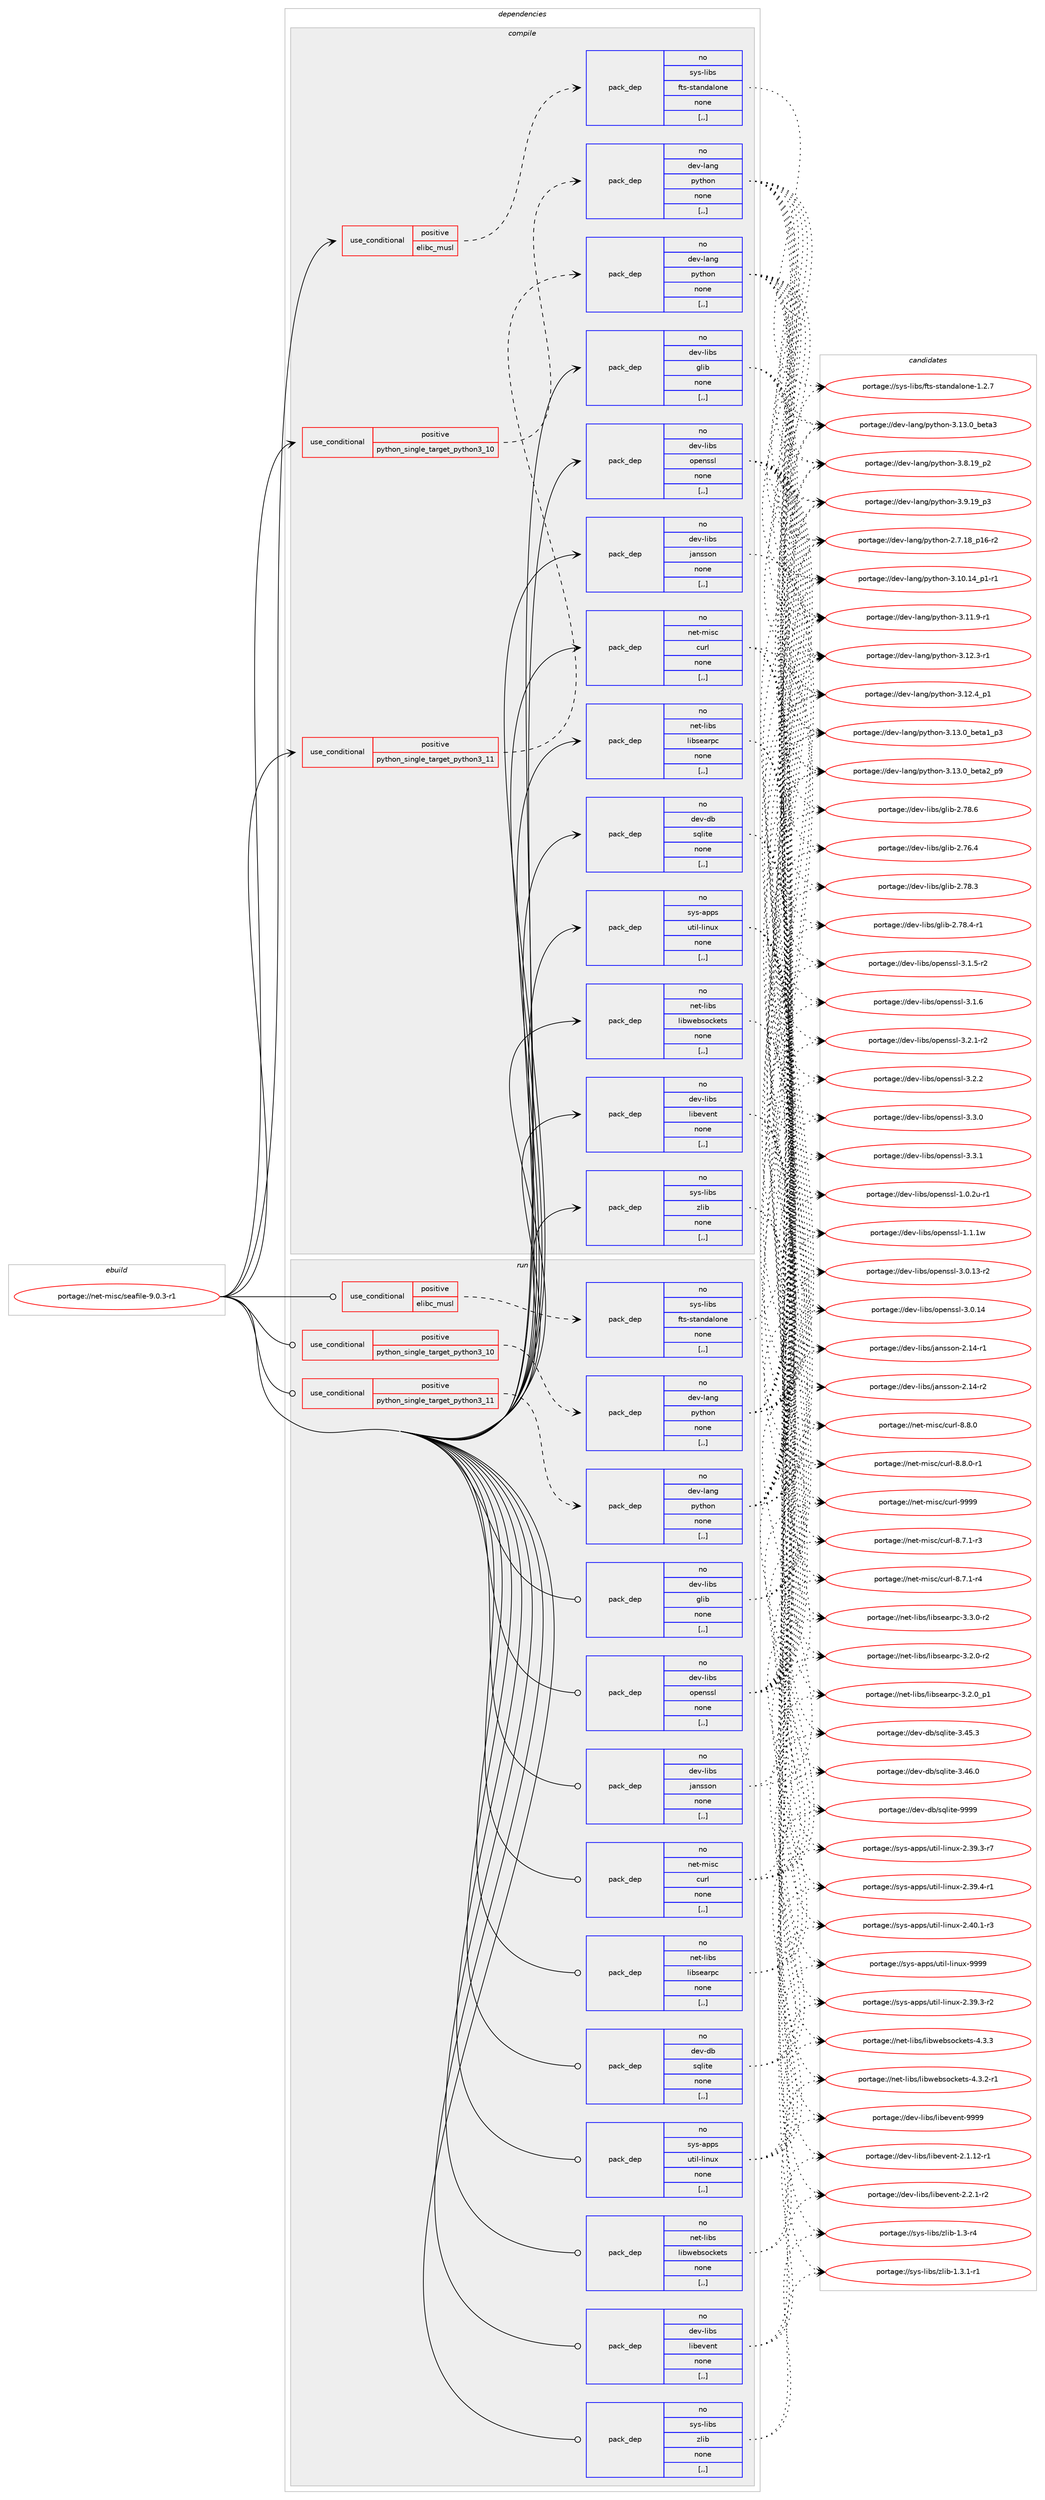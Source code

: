 digraph prolog {

# *************
# Graph options
# *************

newrank=true;
concentrate=true;
compound=true;
graph [rankdir=LR,fontname=Helvetica,fontsize=10,ranksep=1.5];#, ranksep=2.5, nodesep=0.2];
edge  [arrowhead=vee];
node  [fontname=Helvetica,fontsize=10];

# **********
# The ebuild
# **********

subgraph cluster_leftcol {
color=gray;
rank=same;
label=<<i>ebuild</i>>;
id [label="portage://net-misc/seafile-9.0.3-r1", color=red, width=4, href="../net-misc/seafile-9.0.3-r1.svg"];
}

# ****************
# The dependencies
# ****************

subgraph cluster_midcol {
color=gray;
label=<<i>dependencies</i>>;
subgraph cluster_compile {
fillcolor="#eeeeee";
style=filled;
label=<<i>compile</i>>;
subgraph cond96511 {
dependency366491 [label=<<TABLE BORDER="0" CELLBORDER="1" CELLSPACING="0" CELLPADDING="4"><TR><TD ROWSPAN="3" CELLPADDING="10">use_conditional</TD></TR><TR><TD>positive</TD></TR><TR><TD>elibc_musl</TD></TR></TABLE>>, shape=none, color=red];
subgraph pack267335 {
dependency366492 [label=<<TABLE BORDER="0" CELLBORDER="1" CELLSPACING="0" CELLPADDING="4" WIDTH="220"><TR><TD ROWSPAN="6" CELLPADDING="30">pack_dep</TD></TR><TR><TD WIDTH="110">no</TD></TR><TR><TD>sys-libs</TD></TR><TR><TD>fts-standalone</TD></TR><TR><TD>none</TD></TR><TR><TD>[,,]</TD></TR></TABLE>>, shape=none, color=blue];
}
dependency366491:e -> dependency366492:w [weight=20,style="dashed",arrowhead="vee"];
}
id:e -> dependency366491:w [weight=20,style="solid",arrowhead="vee"];
subgraph cond96512 {
dependency366493 [label=<<TABLE BORDER="0" CELLBORDER="1" CELLSPACING="0" CELLPADDING="4"><TR><TD ROWSPAN="3" CELLPADDING="10">use_conditional</TD></TR><TR><TD>positive</TD></TR><TR><TD>python_single_target_python3_10</TD></TR></TABLE>>, shape=none, color=red];
subgraph pack267336 {
dependency366494 [label=<<TABLE BORDER="0" CELLBORDER="1" CELLSPACING="0" CELLPADDING="4" WIDTH="220"><TR><TD ROWSPAN="6" CELLPADDING="30">pack_dep</TD></TR><TR><TD WIDTH="110">no</TD></TR><TR><TD>dev-lang</TD></TR><TR><TD>python</TD></TR><TR><TD>none</TD></TR><TR><TD>[,,]</TD></TR></TABLE>>, shape=none, color=blue];
}
dependency366493:e -> dependency366494:w [weight=20,style="dashed",arrowhead="vee"];
}
id:e -> dependency366493:w [weight=20,style="solid",arrowhead="vee"];
subgraph cond96513 {
dependency366495 [label=<<TABLE BORDER="0" CELLBORDER="1" CELLSPACING="0" CELLPADDING="4"><TR><TD ROWSPAN="3" CELLPADDING="10">use_conditional</TD></TR><TR><TD>positive</TD></TR><TR><TD>python_single_target_python3_11</TD></TR></TABLE>>, shape=none, color=red];
subgraph pack267337 {
dependency366496 [label=<<TABLE BORDER="0" CELLBORDER="1" CELLSPACING="0" CELLPADDING="4" WIDTH="220"><TR><TD ROWSPAN="6" CELLPADDING="30">pack_dep</TD></TR><TR><TD WIDTH="110">no</TD></TR><TR><TD>dev-lang</TD></TR><TR><TD>python</TD></TR><TR><TD>none</TD></TR><TR><TD>[,,]</TD></TR></TABLE>>, shape=none, color=blue];
}
dependency366495:e -> dependency366496:w [weight=20,style="dashed",arrowhead="vee"];
}
id:e -> dependency366495:w [weight=20,style="solid",arrowhead="vee"];
subgraph pack267338 {
dependency366497 [label=<<TABLE BORDER="0" CELLBORDER="1" CELLSPACING="0" CELLPADDING="4" WIDTH="220"><TR><TD ROWSPAN="6" CELLPADDING="30">pack_dep</TD></TR><TR><TD WIDTH="110">no</TD></TR><TR><TD>dev-db</TD></TR><TR><TD>sqlite</TD></TR><TR><TD>none</TD></TR><TR><TD>[,,]</TD></TR></TABLE>>, shape=none, color=blue];
}
id:e -> dependency366497:w [weight=20,style="solid",arrowhead="vee"];
subgraph pack267339 {
dependency366498 [label=<<TABLE BORDER="0" CELLBORDER="1" CELLSPACING="0" CELLPADDING="4" WIDTH="220"><TR><TD ROWSPAN="6" CELLPADDING="30">pack_dep</TD></TR><TR><TD WIDTH="110">no</TD></TR><TR><TD>dev-libs</TD></TR><TR><TD>glib</TD></TR><TR><TD>none</TD></TR><TR><TD>[,,]</TD></TR></TABLE>>, shape=none, color=blue];
}
id:e -> dependency366498:w [weight=20,style="solid",arrowhead="vee"];
subgraph pack267340 {
dependency366499 [label=<<TABLE BORDER="0" CELLBORDER="1" CELLSPACING="0" CELLPADDING="4" WIDTH="220"><TR><TD ROWSPAN="6" CELLPADDING="30">pack_dep</TD></TR><TR><TD WIDTH="110">no</TD></TR><TR><TD>dev-libs</TD></TR><TR><TD>jansson</TD></TR><TR><TD>none</TD></TR><TR><TD>[,,]</TD></TR></TABLE>>, shape=none, color=blue];
}
id:e -> dependency366499:w [weight=20,style="solid",arrowhead="vee"];
subgraph pack267341 {
dependency366500 [label=<<TABLE BORDER="0" CELLBORDER="1" CELLSPACING="0" CELLPADDING="4" WIDTH="220"><TR><TD ROWSPAN="6" CELLPADDING="30">pack_dep</TD></TR><TR><TD WIDTH="110">no</TD></TR><TR><TD>dev-libs</TD></TR><TR><TD>libevent</TD></TR><TR><TD>none</TD></TR><TR><TD>[,,]</TD></TR></TABLE>>, shape=none, color=blue];
}
id:e -> dependency366500:w [weight=20,style="solid",arrowhead="vee"];
subgraph pack267342 {
dependency366501 [label=<<TABLE BORDER="0" CELLBORDER="1" CELLSPACING="0" CELLPADDING="4" WIDTH="220"><TR><TD ROWSPAN="6" CELLPADDING="30">pack_dep</TD></TR><TR><TD WIDTH="110">no</TD></TR><TR><TD>dev-libs</TD></TR><TR><TD>openssl</TD></TR><TR><TD>none</TD></TR><TR><TD>[,,]</TD></TR></TABLE>>, shape=none, color=blue];
}
id:e -> dependency366501:w [weight=20,style="solid",arrowhead="vee"];
subgraph pack267343 {
dependency366502 [label=<<TABLE BORDER="0" CELLBORDER="1" CELLSPACING="0" CELLPADDING="4" WIDTH="220"><TR><TD ROWSPAN="6" CELLPADDING="30">pack_dep</TD></TR><TR><TD WIDTH="110">no</TD></TR><TR><TD>net-libs</TD></TR><TR><TD>libsearpc</TD></TR><TR><TD>none</TD></TR><TR><TD>[,,]</TD></TR></TABLE>>, shape=none, color=blue];
}
id:e -> dependency366502:w [weight=20,style="solid",arrowhead="vee"];
subgraph pack267344 {
dependency366503 [label=<<TABLE BORDER="0" CELLBORDER="1" CELLSPACING="0" CELLPADDING="4" WIDTH="220"><TR><TD ROWSPAN="6" CELLPADDING="30">pack_dep</TD></TR><TR><TD WIDTH="110">no</TD></TR><TR><TD>net-libs</TD></TR><TR><TD>libwebsockets</TD></TR><TR><TD>none</TD></TR><TR><TD>[,,]</TD></TR></TABLE>>, shape=none, color=blue];
}
id:e -> dependency366503:w [weight=20,style="solid",arrowhead="vee"];
subgraph pack267345 {
dependency366504 [label=<<TABLE BORDER="0" CELLBORDER="1" CELLSPACING="0" CELLPADDING="4" WIDTH="220"><TR><TD ROWSPAN="6" CELLPADDING="30">pack_dep</TD></TR><TR><TD WIDTH="110">no</TD></TR><TR><TD>net-misc</TD></TR><TR><TD>curl</TD></TR><TR><TD>none</TD></TR><TR><TD>[,,]</TD></TR></TABLE>>, shape=none, color=blue];
}
id:e -> dependency366504:w [weight=20,style="solid",arrowhead="vee"];
subgraph pack267346 {
dependency366505 [label=<<TABLE BORDER="0" CELLBORDER="1" CELLSPACING="0" CELLPADDING="4" WIDTH="220"><TR><TD ROWSPAN="6" CELLPADDING="30">pack_dep</TD></TR><TR><TD WIDTH="110">no</TD></TR><TR><TD>sys-apps</TD></TR><TR><TD>util-linux</TD></TR><TR><TD>none</TD></TR><TR><TD>[,,]</TD></TR></TABLE>>, shape=none, color=blue];
}
id:e -> dependency366505:w [weight=20,style="solid",arrowhead="vee"];
subgraph pack267347 {
dependency366506 [label=<<TABLE BORDER="0" CELLBORDER="1" CELLSPACING="0" CELLPADDING="4" WIDTH="220"><TR><TD ROWSPAN="6" CELLPADDING="30">pack_dep</TD></TR><TR><TD WIDTH="110">no</TD></TR><TR><TD>sys-libs</TD></TR><TR><TD>zlib</TD></TR><TR><TD>none</TD></TR><TR><TD>[,,]</TD></TR></TABLE>>, shape=none, color=blue];
}
id:e -> dependency366506:w [weight=20,style="solid",arrowhead="vee"];
}
subgraph cluster_compileandrun {
fillcolor="#eeeeee";
style=filled;
label=<<i>compile and run</i>>;
}
subgraph cluster_run {
fillcolor="#eeeeee";
style=filled;
label=<<i>run</i>>;
subgraph cond96514 {
dependency366507 [label=<<TABLE BORDER="0" CELLBORDER="1" CELLSPACING="0" CELLPADDING="4"><TR><TD ROWSPAN="3" CELLPADDING="10">use_conditional</TD></TR><TR><TD>positive</TD></TR><TR><TD>elibc_musl</TD></TR></TABLE>>, shape=none, color=red];
subgraph pack267348 {
dependency366508 [label=<<TABLE BORDER="0" CELLBORDER="1" CELLSPACING="0" CELLPADDING="4" WIDTH="220"><TR><TD ROWSPAN="6" CELLPADDING="30">pack_dep</TD></TR><TR><TD WIDTH="110">no</TD></TR><TR><TD>sys-libs</TD></TR><TR><TD>fts-standalone</TD></TR><TR><TD>none</TD></TR><TR><TD>[,,]</TD></TR></TABLE>>, shape=none, color=blue];
}
dependency366507:e -> dependency366508:w [weight=20,style="dashed",arrowhead="vee"];
}
id:e -> dependency366507:w [weight=20,style="solid",arrowhead="odot"];
subgraph cond96515 {
dependency366509 [label=<<TABLE BORDER="0" CELLBORDER="1" CELLSPACING="0" CELLPADDING="4"><TR><TD ROWSPAN="3" CELLPADDING="10">use_conditional</TD></TR><TR><TD>positive</TD></TR><TR><TD>python_single_target_python3_10</TD></TR></TABLE>>, shape=none, color=red];
subgraph pack267349 {
dependency366510 [label=<<TABLE BORDER="0" CELLBORDER="1" CELLSPACING="0" CELLPADDING="4" WIDTH="220"><TR><TD ROWSPAN="6" CELLPADDING="30">pack_dep</TD></TR><TR><TD WIDTH="110">no</TD></TR><TR><TD>dev-lang</TD></TR><TR><TD>python</TD></TR><TR><TD>none</TD></TR><TR><TD>[,,]</TD></TR></TABLE>>, shape=none, color=blue];
}
dependency366509:e -> dependency366510:w [weight=20,style="dashed",arrowhead="vee"];
}
id:e -> dependency366509:w [weight=20,style="solid",arrowhead="odot"];
subgraph cond96516 {
dependency366511 [label=<<TABLE BORDER="0" CELLBORDER="1" CELLSPACING="0" CELLPADDING="4"><TR><TD ROWSPAN="3" CELLPADDING="10">use_conditional</TD></TR><TR><TD>positive</TD></TR><TR><TD>python_single_target_python3_11</TD></TR></TABLE>>, shape=none, color=red];
subgraph pack267350 {
dependency366512 [label=<<TABLE BORDER="0" CELLBORDER="1" CELLSPACING="0" CELLPADDING="4" WIDTH="220"><TR><TD ROWSPAN="6" CELLPADDING="30">pack_dep</TD></TR><TR><TD WIDTH="110">no</TD></TR><TR><TD>dev-lang</TD></TR><TR><TD>python</TD></TR><TR><TD>none</TD></TR><TR><TD>[,,]</TD></TR></TABLE>>, shape=none, color=blue];
}
dependency366511:e -> dependency366512:w [weight=20,style="dashed",arrowhead="vee"];
}
id:e -> dependency366511:w [weight=20,style="solid",arrowhead="odot"];
subgraph pack267351 {
dependency366513 [label=<<TABLE BORDER="0" CELLBORDER="1" CELLSPACING="0" CELLPADDING="4" WIDTH="220"><TR><TD ROWSPAN="6" CELLPADDING="30">pack_dep</TD></TR><TR><TD WIDTH="110">no</TD></TR><TR><TD>dev-db</TD></TR><TR><TD>sqlite</TD></TR><TR><TD>none</TD></TR><TR><TD>[,,]</TD></TR></TABLE>>, shape=none, color=blue];
}
id:e -> dependency366513:w [weight=20,style="solid",arrowhead="odot"];
subgraph pack267352 {
dependency366514 [label=<<TABLE BORDER="0" CELLBORDER="1" CELLSPACING="0" CELLPADDING="4" WIDTH="220"><TR><TD ROWSPAN="6" CELLPADDING="30">pack_dep</TD></TR><TR><TD WIDTH="110">no</TD></TR><TR><TD>dev-libs</TD></TR><TR><TD>glib</TD></TR><TR><TD>none</TD></TR><TR><TD>[,,]</TD></TR></TABLE>>, shape=none, color=blue];
}
id:e -> dependency366514:w [weight=20,style="solid",arrowhead="odot"];
subgraph pack267353 {
dependency366515 [label=<<TABLE BORDER="0" CELLBORDER="1" CELLSPACING="0" CELLPADDING="4" WIDTH="220"><TR><TD ROWSPAN="6" CELLPADDING="30">pack_dep</TD></TR><TR><TD WIDTH="110">no</TD></TR><TR><TD>dev-libs</TD></TR><TR><TD>jansson</TD></TR><TR><TD>none</TD></TR><TR><TD>[,,]</TD></TR></TABLE>>, shape=none, color=blue];
}
id:e -> dependency366515:w [weight=20,style="solid",arrowhead="odot"];
subgraph pack267354 {
dependency366516 [label=<<TABLE BORDER="0" CELLBORDER="1" CELLSPACING="0" CELLPADDING="4" WIDTH="220"><TR><TD ROWSPAN="6" CELLPADDING="30">pack_dep</TD></TR><TR><TD WIDTH="110">no</TD></TR><TR><TD>dev-libs</TD></TR><TR><TD>libevent</TD></TR><TR><TD>none</TD></TR><TR><TD>[,,]</TD></TR></TABLE>>, shape=none, color=blue];
}
id:e -> dependency366516:w [weight=20,style="solid",arrowhead="odot"];
subgraph pack267355 {
dependency366517 [label=<<TABLE BORDER="0" CELLBORDER="1" CELLSPACING="0" CELLPADDING="4" WIDTH="220"><TR><TD ROWSPAN="6" CELLPADDING="30">pack_dep</TD></TR><TR><TD WIDTH="110">no</TD></TR><TR><TD>dev-libs</TD></TR><TR><TD>openssl</TD></TR><TR><TD>none</TD></TR><TR><TD>[,,]</TD></TR></TABLE>>, shape=none, color=blue];
}
id:e -> dependency366517:w [weight=20,style="solid",arrowhead="odot"];
subgraph pack267356 {
dependency366518 [label=<<TABLE BORDER="0" CELLBORDER="1" CELLSPACING="0" CELLPADDING="4" WIDTH="220"><TR><TD ROWSPAN="6" CELLPADDING="30">pack_dep</TD></TR><TR><TD WIDTH="110">no</TD></TR><TR><TD>net-libs</TD></TR><TR><TD>libsearpc</TD></TR><TR><TD>none</TD></TR><TR><TD>[,,]</TD></TR></TABLE>>, shape=none, color=blue];
}
id:e -> dependency366518:w [weight=20,style="solid",arrowhead="odot"];
subgraph pack267357 {
dependency366519 [label=<<TABLE BORDER="0" CELLBORDER="1" CELLSPACING="0" CELLPADDING="4" WIDTH="220"><TR><TD ROWSPAN="6" CELLPADDING="30">pack_dep</TD></TR><TR><TD WIDTH="110">no</TD></TR><TR><TD>net-libs</TD></TR><TR><TD>libwebsockets</TD></TR><TR><TD>none</TD></TR><TR><TD>[,,]</TD></TR></TABLE>>, shape=none, color=blue];
}
id:e -> dependency366519:w [weight=20,style="solid",arrowhead="odot"];
subgraph pack267358 {
dependency366520 [label=<<TABLE BORDER="0" CELLBORDER="1" CELLSPACING="0" CELLPADDING="4" WIDTH="220"><TR><TD ROWSPAN="6" CELLPADDING="30">pack_dep</TD></TR><TR><TD WIDTH="110">no</TD></TR><TR><TD>net-misc</TD></TR><TR><TD>curl</TD></TR><TR><TD>none</TD></TR><TR><TD>[,,]</TD></TR></TABLE>>, shape=none, color=blue];
}
id:e -> dependency366520:w [weight=20,style="solid",arrowhead="odot"];
subgraph pack267359 {
dependency366521 [label=<<TABLE BORDER="0" CELLBORDER="1" CELLSPACING="0" CELLPADDING="4" WIDTH="220"><TR><TD ROWSPAN="6" CELLPADDING="30">pack_dep</TD></TR><TR><TD WIDTH="110">no</TD></TR><TR><TD>sys-apps</TD></TR><TR><TD>util-linux</TD></TR><TR><TD>none</TD></TR><TR><TD>[,,]</TD></TR></TABLE>>, shape=none, color=blue];
}
id:e -> dependency366521:w [weight=20,style="solid",arrowhead="odot"];
subgraph pack267360 {
dependency366522 [label=<<TABLE BORDER="0" CELLBORDER="1" CELLSPACING="0" CELLPADDING="4" WIDTH="220"><TR><TD ROWSPAN="6" CELLPADDING="30">pack_dep</TD></TR><TR><TD WIDTH="110">no</TD></TR><TR><TD>sys-libs</TD></TR><TR><TD>zlib</TD></TR><TR><TD>none</TD></TR><TR><TD>[,,]</TD></TR></TABLE>>, shape=none, color=blue];
}
id:e -> dependency366522:w [weight=20,style="solid",arrowhead="odot"];
}
}

# **************
# The candidates
# **************

subgraph cluster_choices {
rank=same;
color=gray;
label=<<i>candidates</i>>;

subgraph choice267335 {
color=black;
nodesep=1;
choice115121115451081059811547102116115451151169711010097108111110101454946504655 [label="portage://sys-libs/fts-standalone-1.2.7", color=red, width=4,href="../sys-libs/fts-standalone-1.2.7.svg"];
dependency366492:e -> choice115121115451081059811547102116115451151169711010097108111110101454946504655:w [style=dotted,weight="100"];
}
subgraph choice267336 {
color=black;
nodesep=1;
choice100101118451089711010347112121116104111110455046554649569511249544511450 [label="portage://dev-lang/python-2.7.18_p16-r2", color=red, width=4,href="../dev-lang/python-2.7.18_p16-r2.svg"];
choice100101118451089711010347112121116104111110455146494846495295112494511449 [label="portage://dev-lang/python-3.10.14_p1-r1", color=red, width=4,href="../dev-lang/python-3.10.14_p1-r1.svg"];
choice100101118451089711010347112121116104111110455146494946574511449 [label="portage://dev-lang/python-3.11.9-r1", color=red, width=4,href="../dev-lang/python-3.11.9-r1.svg"];
choice100101118451089711010347112121116104111110455146495046514511449 [label="portage://dev-lang/python-3.12.3-r1", color=red, width=4,href="../dev-lang/python-3.12.3-r1.svg"];
choice100101118451089711010347112121116104111110455146495046529511249 [label="portage://dev-lang/python-3.12.4_p1", color=red, width=4,href="../dev-lang/python-3.12.4_p1.svg"];
choice10010111845108971101034711212111610411111045514649514648959810111697499511251 [label="portage://dev-lang/python-3.13.0_beta1_p3", color=red, width=4,href="../dev-lang/python-3.13.0_beta1_p3.svg"];
choice10010111845108971101034711212111610411111045514649514648959810111697509511257 [label="portage://dev-lang/python-3.13.0_beta2_p9", color=red, width=4,href="../dev-lang/python-3.13.0_beta2_p9.svg"];
choice1001011184510897110103471121211161041111104551464951464895981011169751 [label="portage://dev-lang/python-3.13.0_beta3", color=red, width=4,href="../dev-lang/python-3.13.0_beta3.svg"];
choice100101118451089711010347112121116104111110455146564649579511250 [label="portage://dev-lang/python-3.8.19_p2", color=red, width=4,href="../dev-lang/python-3.8.19_p2.svg"];
choice100101118451089711010347112121116104111110455146574649579511251 [label="portage://dev-lang/python-3.9.19_p3", color=red, width=4,href="../dev-lang/python-3.9.19_p3.svg"];
dependency366494:e -> choice100101118451089711010347112121116104111110455046554649569511249544511450:w [style=dotted,weight="100"];
dependency366494:e -> choice100101118451089711010347112121116104111110455146494846495295112494511449:w [style=dotted,weight="100"];
dependency366494:e -> choice100101118451089711010347112121116104111110455146494946574511449:w [style=dotted,weight="100"];
dependency366494:e -> choice100101118451089711010347112121116104111110455146495046514511449:w [style=dotted,weight="100"];
dependency366494:e -> choice100101118451089711010347112121116104111110455146495046529511249:w [style=dotted,weight="100"];
dependency366494:e -> choice10010111845108971101034711212111610411111045514649514648959810111697499511251:w [style=dotted,weight="100"];
dependency366494:e -> choice10010111845108971101034711212111610411111045514649514648959810111697509511257:w [style=dotted,weight="100"];
dependency366494:e -> choice1001011184510897110103471121211161041111104551464951464895981011169751:w [style=dotted,weight="100"];
dependency366494:e -> choice100101118451089711010347112121116104111110455146564649579511250:w [style=dotted,weight="100"];
dependency366494:e -> choice100101118451089711010347112121116104111110455146574649579511251:w [style=dotted,weight="100"];
}
subgraph choice267337 {
color=black;
nodesep=1;
choice100101118451089711010347112121116104111110455046554649569511249544511450 [label="portage://dev-lang/python-2.7.18_p16-r2", color=red, width=4,href="../dev-lang/python-2.7.18_p16-r2.svg"];
choice100101118451089711010347112121116104111110455146494846495295112494511449 [label="portage://dev-lang/python-3.10.14_p1-r1", color=red, width=4,href="../dev-lang/python-3.10.14_p1-r1.svg"];
choice100101118451089711010347112121116104111110455146494946574511449 [label="portage://dev-lang/python-3.11.9-r1", color=red, width=4,href="../dev-lang/python-3.11.9-r1.svg"];
choice100101118451089711010347112121116104111110455146495046514511449 [label="portage://dev-lang/python-3.12.3-r1", color=red, width=4,href="../dev-lang/python-3.12.3-r1.svg"];
choice100101118451089711010347112121116104111110455146495046529511249 [label="portage://dev-lang/python-3.12.4_p1", color=red, width=4,href="../dev-lang/python-3.12.4_p1.svg"];
choice10010111845108971101034711212111610411111045514649514648959810111697499511251 [label="portage://dev-lang/python-3.13.0_beta1_p3", color=red, width=4,href="../dev-lang/python-3.13.0_beta1_p3.svg"];
choice10010111845108971101034711212111610411111045514649514648959810111697509511257 [label="portage://dev-lang/python-3.13.0_beta2_p9", color=red, width=4,href="../dev-lang/python-3.13.0_beta2_p9.svg"];
choice1001011184510897110103471121211161041111104551464951464895981011169751 [label="portage://dev-lang/python-3.13.0_beta3", color=red, width=4,href="../dev-lang/python-3.13.0_beta3.svg"];
choice100101118451089711010347112121116104111110455146564649579511250 [label="portage://dev-lang/python-3.8.19_p2", color=red, width=4,href="../dev-lang/python-3.8.19_p2.svg"];
choice100101118451089711010347112121116104111110455146574649579511251 [label="portage://dev-lang/python-3.9.19_p3", color=red, width=4,href="../dev-lang/python-3.9.19_p3.svg"];
dependency366496:e -> choice100101118451089711010347112121116104111110455046554649569511249544511450:w [style=dotted,weight="100"];
dependency366496:e -> choice100101118451089711010347112121116104111110455146494846495295112494511449:w [style=dotted,weight="100"];
dependency366496:e -> choice100101118451089711010347112121116104111110455146494946574511449:w [style=dotted,weight="100"];
dependency366496:e -> choice100101118451089711010347112121116104111110455146495046514511449:w [style=dotted,weight="100"];
dependency366496:e -> choice100101118451089711010347112121116104111110455146495046529511249:w [style=dotted,weight="100"];
dependency366496:e -> choice10010111845108971101034711212111610411111045514649514648959810111697499511251:w [style=dotted,weight="100"];
dependency366496:e -> choice10010111845108971101034711212111610411111045514649514648959810111697509511257:w [style=dotted,weight="100"];
dependency366496:e -> choice1001011184510897110103471121211161041111104551464951464895981011169751:w [style=dotted,weight="100"];
dependency366496:e -> choice100101118451089711010347112121116104111110455146564649579511250:w [style=dotted,weight="100"];
dependency366496:e -> choice100101118451089711010347112121116104111110455146574649579511251:w [style=dotted,weight="100"];
}
subgraph choice267338 {
color=black;
nodesep=1;
choice10010111845100984711511310810511610145514652534651 [label="portage://dev-db/sqlite-3.45.3", color=red, width=4,href="../dev-db/sqlite-3.45.3.svg"];
choice10010111845100984711511310810511610145514652544648 [label="portage://dev-db/sqlite-3.46.0", color=red, width=4,href="../dev-db/sqlite-3.46.0.svg"];
choice1001011184510098471151131081051161014557575757 [label="portage://dev-db/sqlite-9999", color=red, width=4,href="../dev-db/sqlite-9999.svg"];
dependency366497:e -> choice10010111845100984711511310810511610145514652534651:w [style=dotted,weight="100"];
dependency366497:e -> choice10010111845100984711511310810511610145514652544648:w [style=dotted,weight="100"];
dependency366497:e -> choice1001011184510098471151131081051161014557575757:w [style=dotted,weight="100"];
}
subgraph choice267339 {
color=black;
nodesep=1;
choice1001011184510810598115471031081059845504655544652 [label="portage://dev-libs/glib-2.76.4", color=red, width=4,href="../dev-libs/glib-2.76.4.svg"];
choice1001011184510810598115471031081059845504655564651 [label="portage://dev-libs/glib-2.78.3", color=red, width=4,href="../dev-libs/glib-2.78.3.svg"];
choice10010111845108105981154710310810598455046555646524511449 [label="portage://dev-libs/glib-2.78.4-r1", color=red, width=4,href="../dev-libs/glib-2.78.4-r1.svg"];
choice1001011184510810598115471031081059845504655564654 [label="portage://dev-libs/glib-2.78.6", color=red, width=4,href="../dev-libs/glib-2.78.6.svg"];
dependency366498:e -> choice1001011184510810598115471031081059845504655544652:w [style=dotted,weight="100"];
dependency366498:e -> choice1001011184510810598115471031081059845504655564651:w [style=dotted,weight="100"];
dependency366498:e -> choice10010111845108105981154710310810598455046555646524511449:w [style=dotted,weight="100"];
dependency366498:e -> choice1001011184510810598115471031081059845504655564654:w [style=dotted,weight="100"];
}
subgraph choice267340 {
color=black;
nodesep=1;
choice1001011184510810598115471069711011511511111045504649524511449 [label="portage://dev-libs/jansson-2.14-r1", color=red, width=4,href="../dev-libs/jansson-2.14-r1.svg"];
choice1001011184510810598115471069711011511511111045504649524511450 [label="portage://dev-libs/jansson-2.14-r2", color=red, width=4,href="../dev-libs/jansson-2.14-r2.svg"];
dependency366499:e -> choice1001011184510810598115471069711011511511111045504649524511449:w [style=dotted,weight="100"];
dependency366499:e -> choice1001011184510810598115471069711011511511111045504649524511450:w [style=dotted,weight="100"];
}
subgraph choice267341 {
color=black;
nodesep=1;
choice10010111845108105981154710810598101118101110116455046494649504511449 [label="portage://dev-libs/libevent-2.1.12-r1", color=red, width=4,href="../dev-libs/libevent-2.1.12-r1.svg"];
choice100101118451081059811547108105981011181011101164550465046494511450 [label="portage://dev-libs/libevent-2.2.1-r2", color=red, width=4,href="../dev-libs/libevent-2.2.1-r2.svg"];
choice100101118451081059811547108105981011181011101164557575757 [label="portage://dev-libs/libevent-9999", color=red, width=4,href="../dev-libs/libevent-9999.svg"];
dependency366500:e -> choice10010111845108105981154710810598101118101110116455046494649504511449:w [style=dotted,weight="100"];
dependency366500:e -> choice100101118451081059811547108105981011181011101164550465046494511450:w [style=dotted,weight="100"];
dependency366500:e -> choice100101118451081059811547108105981011181011101164557575757:w [style=dotted,weight="100"];
}
subgraph choice267342 {
color=black;
nodesep=1;
choice1001011184510810598115471111121011101151151084549464846501174511449 [label="portage://dev-libs/openssl-1.0.2u-r1", color=red, width=4,href="../dev-libs/openssl-1.0.2u-r1.svg"];
choice100101118451081059811547111112101110115115108454946494649119 [label="portage://dev-libs/openssl-1.1.1w", color=red, width=4,href="../dev-libs/openssl-1.1.1w.svg"];
choice100101118451081059811547111112101110115115108455146484649514511450 [label="portage://dev-libs/openssl-3.0.13-r2", color=red, width=4,href="../dev-libs/openssl-3.0.13-r2.svg"];
choice10010111845108105981154711111210111011511510845514648464952 [label="portage://dev-libs/openssl-3.0.14", color=red, width=4,href="../dev-libs/openssl-3.0.14.svg"];
choice1001011184510810598115471111121011101151151084551464946534511450 [label="portage://dev-libs/openssl-3.1.5-r2", color=red, width=4,href="../dev-libs/openssl-3.1.5-r2.svg"];
choice100101118451081059811547111112101110115115108455146494654 [label="portage://dev-libs/openssl-3.1.6", color=red, width=4,href="../dev-libs/openssl-3.1.6.svg"];
choice1001011184510810598115471111121011101151151084551465046494511450 [label="portage://dev-libs/openssl-3.2.1-r2", color=red, width=4,href="../dev-libs/openssl-3.2.1-r2.svg"];
choice100101118451081059811547111112101110115115108455146504650 [label="portage://dev-libs/openssl-3.2.2", color=red, width=4,href="../dev-libs/openssl-3.2.2.svg"];
choice100101118451081059811547111112101110115115108455146514648 [label="portage://dev-libs/openssl-3.3.0", color=red, width=4,href="../dev-libs/openssl-3.3.0.svg"];
choice100101118451081059811547111112101110115115108455146514649 [label="portage://dev-libs/openssl-3.3.1", color=red, width=4,href="../dev-libs/openssl-3.3.1.svg"];
dependency366501:e -> choice1001011184510810598115471111121011101151151084549464846501174511449:w [style=dotted,weight="100"];
dependency366501:e -> choice100101118451081059811547111112101110115115108454946494649119:w [style=dotted,weight="100"];
dependency366501:e -> choice100101118451081059811547111112101110115115108455146484649514511450:w [style=dotted,weight="100"];
dependency366501:e -> choice10010111845108105981154711111210111011511510845514648464952:w [style=dotted,weight="100"];
dependency366501:e -> choice1001011184510810598115471111121011101151151084551464946534511450:w [style=dotted,weight="100"];
dependency366501:e -> choice100101118451081059811547111112101110115115108455146494654:w [style=dotted,weight="100"];
dependency366501:e -> choice1001011184510810598115471111121011101151151084551465046494511450:w [style=dotted,weight="100"];
dependency366501:e -> choice100101118451081059811547111112101110115115108455146504650:w [style=dotted,weight="100"];
dependency366501:e -> choice100101118451081059811547111112101110115115108455146514648:w [style=dotted,weight="100"];
dependency366501:e -> choice100101118451081059811547111112101110115115108455146514649:w [style=dotted,weight="100"];
}
subgraph choice267343 {
color=black;
nodesep=1;
choice1101011164510810598115471081059811510197114112994551465046484511450 [label="portage://net-libs/libsearpc-3.2.0-r2", color=red, width=4,href="../net-libs/libsearpc-3.2.0-r2.svg"];
choice1101011164510810598115471081059811510197114112994551465046489511249 [label="portage://net-libs/libsearpc-3.2.0_p1", color=red, width=4,href="../net-libs/libsearpc-3.2.0_p1.svg"];
choice1101011164510810598115471081059811510197114112994551465146484511450 [label="portage://net-libs/libsearpc-3.3.0-r2", color=red, width=4,href="../net-libs/libsearpc-3.3.0-r2.svg"];
dependency366502:e -> choice1101011164510810598115471081059811510197114112994551465046484511450:w [style=dotted,weight="100"];
dependency366502:e -> choice1101011164510810598115471081059811510197114112994551465046489511249:w [style=dotted,weight="100"];
dependency366502:e -> choice1101011164510810598115471081059811510197114112994551465146484511450:w [style=dotted,weight="100"];
}
subgraph choice267344 {
color=black;
nodesep=1;
choice1101011164510810598115471081059811910198115111991071011161154552465146504511449 [label="portage://net-libs/libwebsockets-4.3.2-r1", color=red, width=4,href="../net-libs/libwebsockets-4.3.2-r1.svg"];
choice110101116451081059811547108105981191019811511199107101116115455246514651 [label="portage://net-libs/libwebsockets-4.3.3", color=red, width=4,href="../net-libs/libwebsockets-4.3.3.svg"];
dependency366503:e -> choice1101011164510810598115471081059811910198115111991071011161154552465146504511449:w [style=dotted,weight="100"];
dependency366503:e -> choice110101116451081059811547108105981191019811511199107101116115455246514651:w [style=dotted,weight="100"];
}
subgraph choice267345 {
color=black;
nodesep=1;
choice110101116451091051159947991171141084556465546494511451 [label="portage://net-misc/curl-8.7.1-r3", color=red, width=4,href="../net-misc/curl-8.7.1-r3.svg"];
choice110101116451091051159947991171141084556465546494511452 [label="portage://net-misc/curl-8.7.1-r4", color=red, width=4,href="../net-misc/curl-8.7.1-r4.svg"];
choice11010111645109105115994799117114108455646564648 [label="portage://net-misc/curl-8.8.0", color=red, width=4,href="../net-misc/curl-8.8.0.svg"];
choice110101116451091051159947991171141084556465646484511449 [label="portage://net-misc/curl-8.8.0-r1", color=red, width=4,href="../net-misc/curl-8.8.0-r1.svg"];
choice110101116451091051159947991171141084557575757 [label="portage://net-misc/curl-9999", color=red, width=4,href="../net-misc/curl-9999.svg"];
dependency366504:e -> choice110101116451091051159947991171141084556465546494511451:w [style=dotted,weight="100"];
dependency366504:e -> choice110101116451091051159947991171141084556465546494511452:w [style=dotted,weight="100"];
dependency366504:e -> choice11010111645109105115994799117114108455646564648:w [style=dotted,weight="100"];
dependency366504:e -> choice110101116451091051159947991171141084556465646484511449:w [style=dotted,weight="100"];
dependency366504:e -> choice110101116451091051159947991171141084557575757:w [style=dotted,weight="100"];
}
subgraph choice267346 {
color=black;
nodesep=1;
choice11512111545971121121154711711610510845108105110117120455046515746514511450 [label="portage://sys-apps/util-linux-2.39.3-r2", color=red, width=4,href="../sys-apps/util-linux-2.39.3-r2.svg"];
choice11512111545971121121154711711610510845108105110117120455046515746514511455 [label="portage://sys-apps/util-linux-2.39.3-r7", color=red, width=4,href="../sys-apps/util-linux-2.39.3-r7.svg"];
choice11512111545971121121154711711610510845108105110117120455046515746524511449 [label="portage://sys-apps/util-linux-2.39.4-r1", color=red, width=4,href="../sys-apps/util-linux-2.39.4-r1.svg"];
choice11512111545971121121154711711610510845108105110117120455046524846494511451 [label="portage://sys-apps/util-linux-2.40.1-r3", color=red, width=4,href="../sys-apps/util-linux-2.40.1-r3.svg"];
choice115121115459711211211547117116105108451081051101171204557575757 [label="portage://sys-apps/util-linux-9999", color=red, width=4,href="../sys-apps/util-linux-9999.svg"];
dependency366505:e -> choice11512111545971121121154711711610510845108105110117120455046515746514511450:w [style=dotted,weight="100"];
dependency366505:e -> choice11512111545971121121154711711610510845108105110117120455046515746514511455:w [style=dotted,weight="100"];
dependency366505:e -> choice11512111545971121121154711711610510845108105110117120455046515746524511449:w [style=dotted,weight="100"];
dependency366505:e -> choice11512111545971121121154711711610510845108105110117120455046524846494511451:w [style=dotted,weight="100"];
dependency366505:e -> choice115121115459711211211547117116105108451081051101171204557575757:w [style=dotted,weight="100"];
}
subgraph choice267347 {
color=black;
nodesep=1;
choice11512111545108105981154712210810598454946514511452 [label="portage://sys-libs/zlib-1.3-r4", color=red, width=4,href="../sys-libs/zlib-1.3-r4.svg"];
choice115121115451081059811547122108105984549465146494511449 [label="portage://sys-libs/zlib-1.3.1-r1", color=red, width=4,href="../sys-libs/zlib-1.3.1-r1.svg"];
dependency366506:e -> choice11512111545108105981154712210810598454946514511452:w [style=dotted,weight="100"];
dependency366506:e -> choice115121115451081059811547122108105984549465146494511449:w [style=dotted,weight="100"];
}
subgraph choice267348 {
color=black;
nodesep=1;
choice115121115451081059811547102116115451151169711010097108111110101454946504655 [label="portage://sys-libs/fts-standalone-1.2.7", color=red, width=4,href="../sys-libs/fts-standalone-1.2.7.svg"];
dependency366508:e -> choice115121115451081059811547102116115451151169711010097108111110101454946504655:w [style=dotted,weight="100"];
}
subgraph choice267349 {
color=black;
nodesep=1;
choice100101118451089711010347112121116104111110455046554649569511249544511450 [label="portage://dev-lang/python-2.7.18_p16-r2", color=red, width=4,href="../dev-lang/python-2.7.18_p16-r2.svg"];
choice100101118451089711010347112121116104111110455146494846495295112494511449 [label="portage://dev-lang/python-3.10.14_p1-r1", color=red, width=4,href="../dev-lang/python-3.10.14_p1-r1.svg"];
choice100101118451089711010347112121116104111110455146494946574511449 [label="portage://dev-lang/python-3.11.9-r1", color=red, width=4,href="../dev-lang/python-3.11.9-r1.svg"];
choice100101118451089711010347112121116104111110455146495046514511449 [label="portage://dev-lang/python-3.12.3-r1", color=red, width=4,href="../dev-lang/python-3.12.3-r1.svg"];
choice100101118451089711010347112121116104111110455146495046529511249 [label="portage://dev-lang/python-3.12.4_p1", color=red, width=4,href="../dev-lang/python-3.12.4_p1.svg"];
choice10010111845108971101034711212111610411111045514649514648959810111697499511251 [label="portage://dev-lang/python-3.13.0_beta1_p3", color=red, width=4,href="../dev-lang/python-3.13.0_beta1_p3.svg"];
choice10010111845108971101034711212111610411111045514649514648959810111697509511257 [label="portage://dev-lang/python-3.13.0_beta2_p9", color=red, width=4,href="../dev-lang/python-3.13.0_beta2_p9.svg"];
choice1001011184510897110103471121211161041111104551464951464895981011169751 [label="portage://dev-lang/python-3.13.0_beta3", color=red, width=4,href="../dev-lang/python-3.13.0_beta3.svg"];
choice100101118451089711010347112121116104111110455146564649579511250 [label="portage://dev-lang/python-3.8.19_p2", color=red, width=4,href="../dev-lang/python-3.8.19_p2.svg"];
choice100101118451089711010347112121116104111110455146574649579511251 [label="portage://dev-lang/python-3.9.19_p3", color=red, width=4,href="../dev-lang/python-3.9.19_p3.svg"];
dependency366510:e -> choice100101118451089711010347112121116104111110455046554649569511249544511450:w [style=dotted,weight="100"];
dependency366510:e -> choice100101118451089711010347112121116104111110455146494846495295112494511449:w [style=dotted,weight="100"];
dependency366510:e -> choice100101118451089711010347112121116104111110455146494946574511449:w [style=dotted,weight="100"];
dependency366510:e -> choice100101118451089711010347112121116104111110455146495046514511449:w [style=dotted,weight="100"];
dependency366510:e -> choice100101118451089711010347112121116104111110455146495046529511249:w [style=dotted,weight="100"];
dependency366510:e -> choice10010111845108971101034711212111610411111045514649514648959810111697499511251:w [style=dotted,weight="100"];
dependency366510:e -> choice10010111845108971101034711212111610411111045514649514648959810111697509511257:w [style=dotted,weight="100"];
dependency366510:e -> choice1001011184510897110103471121211161041111104551464951464895981011169751:w [style=dotted,weight="100"];
dependency366510:e -> choice100101118451089711010347112121116104111110455146564649579511250:w [style=dotted,weight="100"];
dependency366510:e -> choice100101118451089711010347112121116104111110455146574649579511251:w [style=dotted,weight="100"];
}
subgraph choice267350 {
color=black;
nodesep=1;
choice100101118451089711010347112121116104111110455046554649569511249544511450 [label="portage://dev-lang/python-2.7.18_p16-r2", color=red, width=4,href="../dev-lang/python-2.7.18_p16-r2.svg"];
choice100101118451089711010347112121116104111110455146494846495295112494511449 [label="portage://dev-lang/python-3.10.14_p1-r1", color=red, width=4,href="../dev-lang/python-3.10.14_p1-r1.svg"];
choice100101118451089711010347112121116104111110455146494946574511449 [label="portage://dev-lang/python-3.11.9-r1", color=red, width=4,href="../dev-lang/python-3.11.9-r1.svg"];
choice100101118451089711010347112121116104111110455146495046514511449 [label="portage://dev-lang/python-3.12.3-r1", color=red, width=4,href="../dev-lang/python-3.12.3-r1.svg"];
choice100101118451089711010347112121116104111110455146495046529511249 [label="portage://dev-lang/python-3.12.4_p1", color=red, width=4,href="../dev-lang/python-3.12.4_p1.svg"];
choice10010111845108971101034711212111610411111045514649514648959810111697499511251 [label="portage://dev-lang/python-3.13.0_beta1_p3", color=red, width=4,href="../dev-lang/python-3.13.0_beta1_p3.svg"];
choice10010111845108971101034711212111610411111045514649514648959810111697509511257 [label="portage://dev-lang/python-3.13.0_beta2_p9", color=red, width=4,href="../dev-lang/python-3.13.0_beta2_p9.svg"];
choice1001011184510897110103471121211161041111104551464951464895981011169751 [label="portage://dev-lang/python-3.13.0_beta3", color=red, width=4,href="../dev-lang/python-3.13.0_beta3.svg"];
choice100101118451089711010347112121116104111110455146564649579511250 [label="portage://dev-lang/python-3.8.19_p2", color=red, width=4,href="../dev-lang/python-3.8.19_p2.svg"];
choice100101118451089711010347112121116104111110455146574649579511251 [label="portage://dev-lang/python-3.9.19_p3", color=red, width=4,href="../dev-lang/python-3.9.19_p3.svg"];
dependency366512:e -> choice100101118451089711010347112121116104111110455046554649569511249544511450:w [style=dotted,weight="100"];
dependency366512:e -> choice100101118451089711010347112121116104111110455146494846495295112494511449:w [style=dotted,weight="100"];
dependency366512:e -> choice100101118451089711010347112121116104111110455146494946574511449:w [style=dotted,weight="100"];
dependency366512:e -> choice100101118451089711010347112121116104111110455146495046514511449:w [style=dotted,weight="100"];
dependency366512:e -> choice100101118451089711010347112121116104111110455146495046529511249:w [style=dotted,weight="100"];
dependency366512:e -> choice10010111845108971101034711212111610411111045514649514648959810111697499511251:w [style=dotted,weight="100"];
dependency366512:e -> choice10010111845108971101034711212111610411111045514649514648959810111697509511257:w [style=dotted,weight="100"];
dependency366512:e -> choice1001011184510897110103471121211161041111104551464951464895981011169751:w [style=dotted,weight="100"];
dependency366512:e -> choice100101118451089711010347112121116104111110455146564649579511250:w [style=dotted,weight="100"];
dependency366512:e -> choice100101118451089711010347112121116104111110455146574649579511251:w [style=dotted,weight="100"];
}
subgraph choice267351 {
color=black;
nodesep=1;
choice10010111845100984711511310810511610145514652534651 [label="portage://dev-db/sqlite-3.45.3", color=red, width=4,href="../dev-db/sqlite-3.45.3.svg"];
choice10010111845100984711511310810511610145514652544648 [label="portage://dev-db/sqlite-3.46.0", color=red, width=4,href="../dev-db/sqlite-3.46.0.svg"];
choice1001011184510098471151131081051161014557575757 [label="portage://dev-db/sqlite-9999", color=red, width=4,href="../dev-db/sqlite-9999.svg"];
dependency366513:e -> choice10010111845100984711511310810511610145514652534651:w [style=dotted,weight="100"];
dependency366513:e -> choice10010111845100984711511310810511610145514652544648:w [style=dotted,weight="100"];
dependency366513:e -> choice1001011184510098471151131081051161014557575757:w [style=dotted,weight="100"];
}
subgraph choice267352 {
color=black;
nodesep=1;
choice1001011184510810598115471031081059845504655544652 [label="portage://dev-libs/glib-2.76.4", color=red, width=4,href="../dev-libs/glib-2.76.4.svg"];
choice1001011184510810598115471031081059845504655564651 [label="portage://dev-libs/glib-2.78.3", color=red, width=4,href="../dev-libs/glib-2.78.3.svg"];
choice10010111845108105981154710310810598455046555646524511449 [label="portage://dev-libs/glib-2.78.4-r1", color=red, width=4,href="../dev-libs/glib-2.78.4-r1.svg"];
choice1001011184510810598115471031081059845504655564654 [label="portage://dev-libs/glib-2.78.6", color=red, width=4,href="../dev-libs/glib-2.78.6.svg"];
dependency366514:e -> choice1001011184510810598115471031081059845504655544652:w [style=dotted,weight="100"];
dependency366514:e -> choice1001011184510810598115471031081059845504655564651:w [style=dotted,weight="100"];
dependency366514:e -> choice10010111845108105981154710310810598455046555646524511449:w [style=dotted,weight="100"];
dependency366514:e -> choice1001011184510810598115471031081059845504655564654:w [style=dotted,weight="100"];
}
subgraph choice267353 {
color=black;
nodesep=1;
choice1001011184510810598115471069711011511511111045504649524511449 [label="portage://dev-libs/jansson-2.14-r1", color=red, width=4,href="../dev-libs/jansson-2.14-r1.svg"];
choice1001011184510810598115471069711011511511111045504649524511450 [label="portage://dev-libs/jansson-2.14-r2", color=red, width=4,href="../dev-libs/jansson-2.14-r2.svg"];
dependency366515:e -> choice1001011184510810598115471069711011511511111045504649524511449:w [style=dotted,weight="100"];
dependency366515:e -> choice1001011184510810598115471069711011511511111045504649524511450:w [style=dotted,weight="100"];
}
subgraph choice267354 {
color=black;
nodesep=1;
choice10010111845108105981154710810598101118101110116455046494649504511449 [label="portage://dev-libs/libevent-2.1.12-r1", color=red, width=4,href="../dev-libs/libevent-2.1.12-r1.svg"];
choice100101118451081059811547108105981011181011101164550465046494511450 [label="portage://dev-libs/libevent-2.2.1-r2", color=red, width=4,href="../dev-libs/libevent-2.2.1-r2.svg"];
choice100101118451081059811547108105981011181011101164557575757 [label="portage://dev-libs/libevent-9999", color=red, width=4,href="../dev-libs/libevent-9999.svg"];
dependency366516:e -> choice10010111845108105981154710810598101118101110116455046494649504511449:w [style=dotted,weight="100"];
dependency366516:e -> choice100101118451081059811547108105981011181011101164550465046494511450:w [style=dotted,weight="100"];
dependency366516:e -> choice100101118451081059811547108105981011181011101164557575757:w [style=dotted,weight="100"];
}
subgraph choice267355 {
color=black;
nodesep=1;
choice1001011184510810598115471111121011101151151084549464846501174511449 [label="portage://dev-libs/openssl-1.0.2u-r1", color=red, width=4,href="../dev-libs/openssl-1.0.2u-r1.svg"];
choice100101118451081059811547111112101110115115108454946494649119 [label="portage://dev-libs/openssl-1.1.1w", color=red, width=4,href="../dev-libs/openssl-1.1.1w.svg"];
choice100101118451081059811547111112101110115115108455146484649514511450 [label="portage://dev-libs/openssl-3.0.13-r2", color=red, width=4,href="../dev-libs/openssl-3.0.13-r2.svg"];
choice10010111845108105981154711111210111011511510845514648464952 [label="portage://dev-libs/openssl-3.0.14", color=red, width=4,href="../dev-libs/openssl-3.0.14.svg"];
choice1001011184510810598115471111121011101151151084551464946534511450 [label="portage://dev-libs/openssl-3.1.5-r2", color=red, width=4,href="../dev-libs/openssl-3.1.5-r2.svg"];
choice100101118451081059811547111112101110115115108455146494654 [label="portage://dev-libs/openssl-3.1.6", color=red, width=4,href="../dev-libs/openssl-3.1.6.svg"];
choice1001011184510810598115471111121011101151151084551465046494511450 [label="portage://dev-libs/openssl-3.2.1-r2", color=red, width=4,href="../dev-libs/openssl-3.2.1-r2.svg"];
choice100101118451081059811547111112101110115115108455146504650 [label="portage://dev-libs/openssl-3.2.2", color=red, width=4,href="../dev-libs/openssl-3.2.2.svg"];
choice100101118451081059811547111112101110115115108455146514648 [label="portage://dev-libs/openssl-3.3.0", color=red, width=4,href="../dev-libs/openssl-3.3.0.svg"];
choice100101118451081059811547111112101110115115108455146514649 [label="portage://dev-libs/openssl-3.3.1", color=red, width=4,href="../dev-libs/openssl-3.3.1.svg"];
dependency366517:e -> choice1001011184510810598115471111121011101151151084549464846501174511449:w [style=dotted,weight="100"];
dependency366517:e -> choice100101118451081059811547111112101110115115108454946494649119:w [style=dotted,weight="100"];
dependency366517:e -> choice100101118451081059811547111112101110115115108455146484649514511450:w [style=dotted,weight="100"];
dependency366517:e -> choice10010111845108105981154711111210111011511510845514648464952:w [style=dotted,weight="100"];
dependency366517:e -> choice1001011184510810598115471111121011101151151084551464946534511450:w [style=dotted,weight="100"];
dependency366517:e -> choice100101118451081059811547111112101110115115108455146494654:w [style=dotted,weight="100"];
dependency366517:e -> choice1001011184510810598115471111121011101151151084551465046494511450:w [style=dotted,weight="100"];
dependency366517:e -> choice100101118451081059811547111112101110115115108455146504650:w [style=dotted,weight="100"];
dependency366517:e -> choice100101118451081059811547111112101110115115108455146514648:w [style=dotted,weight="100"];
dependency366517:e -> choice100101118451081059811547111112101110115115108455146514649:w [style=dotted,weight="100"];
}
subgraph choice267356 {
color=black;
nodesep=1;
choice1101011164510810598115471081059811510197114112994551465046484511450 [label="portage://net-libs/libsearpc-3.2.0-r2", color=red, width=4,href="../net-libs/libsearpc-3.2.0-r2.svg"];
choice1101011164510810598115471081059811510197114112994551465046489511249 [label="portage://net-libs/libsearpc-3.2.0_p1", color=red, width=4,href="../net-libs/libsearpc-3.2.0_p1.svg"];
choice1101011164510810598115471081059811510197114112994551465146484511450 [label="portage://net-libs/libsearpc-3.3.0-r2", color=red, width=4,href="../net-libs/libsearpc-3.3.0-r2.svg"];
dependency366518:e -> choice1101011164510810598115471081059811510197114112994551465046484511450:w [style=dotted,weight="100"];
dependency366518:e -> choice1101011164510810598115471081059811510197114112994551465046489511249:w [style=dotted,weight="100"];
dependency366518:e -> choice1101011164510810598115471081059811510197114112994551465146484511450:w [style=dotted,weight="100"];
}
subgraph choice267357 {
color=black;
nodesep=1;
choice1101011164510810598115471081059811910198115111991071011161154552465146504511449 [label="portage://net-libs/libwebsockets-4.3.2-r1", color=red, width=4,href="../net-libs/libwebsockets-4.3.2-r1.svg"];
choice110101116451081059811547108105981191019811511199107101116115455246514651 [label="portage://net-libs/libwebsockets-4.3.3", color=red, width=4,href="../net-libs/libwebsockets-4.3.3.svg"];
dependency366519:e -> choice1101011164510810598115471081059811910198115111991071011161154552465146504511449:w [style=dotted,weight="100"];
dependency366519:e -> choice110101116451081059811547108105981191019811511199107101116115455246514651:w [style=dotted,weight="100"];
}
subgraph choice267358 {
color=black;
nodesep=1;
choice110101116451091051159947991171141084556465546494511451 [label="portage://net-misc/curl-8.7.1-r3", color=red, width=4,href="../net-misc/curl-8.7.1-r3.svg"];
choice110101116451091051159947991171141084556465546494511452 [label="portage://net-misc/curl-8.7.1-r4", color=red, width=4,href="../net-misc/curl-8.7.1-r4.svg"];
choice11010111645109105115994799117114108455646564648 [label="portage://net-misc/curl-8.8.0", color=red, width=4,href="../net-misc/curl-8.8.0.svg"];
choice110101116451091051159947991171141084556465646484511449 [label="portage://net-misc/curl-8.8.0-r1", color=red, width=4,href="../net-misc/curl-8.8.0-r1.svg"];
choice110101116451091051159947991171141084557575757 [label="portage://net-misc/curl-9999", color=red, width=4,href="../net-misc/curl-9999.svg"];
dependency366520:e -> choice110101116451091051159947991171141084556465546494511451:w [style=dotted,weight="100"];
dependency366520:e -> choice110101116451091051159947991171141084556465546494511452:w [style=dotted,weight="100"];
dependency366520:e -> choice11010111645109105115994799117114108455646564648:w [style=dotted,weight="100"];
dependency366520:e -> choice110101116451091051159947991171141084556465646484511449:w [style=dotted,weight="100"];
dependency366520:e -> choice110101116451091051159947991171141084557575757:w [style=dotted,weight="100"];
}
subgraph choice267359 {
color=black;
nodesep=1;
choice11512111545971121121154711711610510845108105110117120455046515746514511450 [label="portage://sys-apps/util-linux-2.39.3-r2", color=red, width=4,href="../sys-apps/util-linux-2.39.3-r2.svg"];
choice11512111545971121121154711711610510845108105110117120455046515746514511455 [label="portage://sys-apps/util-linux-2.39.3-r7", color=red, width=4,href="../sys-apps/util-linux-2.39.3-r7.svg"];
choice11512111545971121121154711711610510845108105110117120455046515746524511449 [label="portage://sys-apps/util-linux-2.39.4-r1", color=red, width=4,href="../sys-apps/util-linux-2.39.4-r1.svg"];
choice11512111545971121121154711711610510845108105110117120455046524846494511451 [label="portage://sys-apps/util-linux-2.40.1-r3", color=red, width=4,href="../sys-apps/util-linux-2.40.1-r3.svg"];
choice115121115459711211211547117116105108451081051101171204557575757 [label="portage://sys-apps/util-linux-9999", color=red, width=4,href="../sys-apps/util-linux-9999.svg"];
dependency366521:e -> choice11512111545971121121154711711610510845108105110117120455046515746514511450:w [style=dotted,weight="100"];
dependency366521:e -> choice11512111545971121121154711711610510845108105110117120455046515746514511455:w [style=dotted,weight="100"];
dependency366521:e -> choice11512111545971121121154711711610510845108105110117120455046515746524511449:w [style=dotted,weight="100"];
dependency366521:e -> choice11512111545971121121154711711610510845108105110117120455046524846494511451:w [style=dotted,weight="100"];
dependency366521:e -> choice115121115459711211211547117116105108451081051101171204557575757:w [style=dotted,weight="100"];
}
subgraph choice267360 {
color=black;
nodesep=1;
choice11512111545108105981154712210810598454946514511452 [label="portage://sys-libs/zlib-1.3-r4", color=red, width=4,href="../sys-libs/zlib-1.3-r4.svg"];
choice115121115451081059811547122108105984549465146494511449 [label="portage://sys-libs/zlib-1.3.1-r1", color=red, width=4,href="../sys-libs/zlib-1.3.1-r1.svg"];
dependency366522:e -> choice11512111545108105981154712210810598454946514511452:w [style=dotted,weight="100"];
dependency366522:e -> choice115121115451081059811547122108105984549465146494511449:w [style=dotted,weight="100"];
}
}

}
